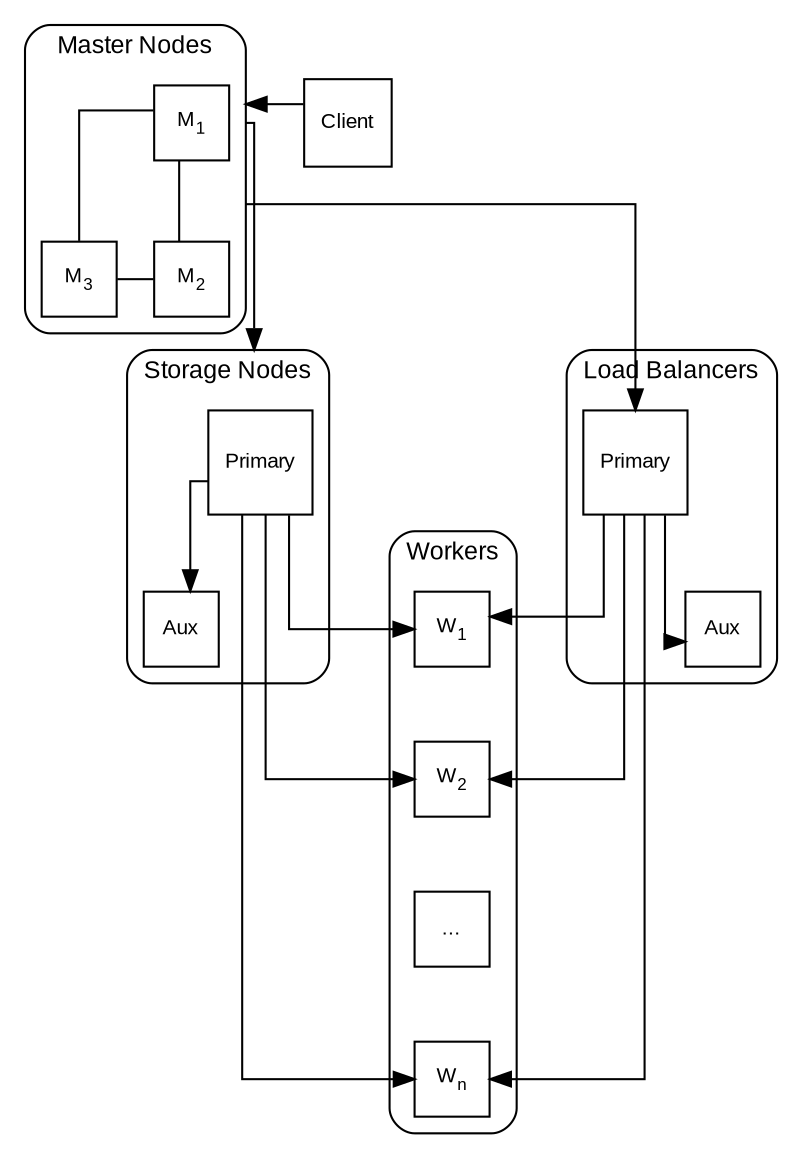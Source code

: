 digraph G {
  fontsize=12;
  fontname="Arial";
  node [fontsize=10, fontname="Arial", shape=square]
  splines=ortho;
  rankdir="TB";
  compound=true;
  subgraph cluster_0 {
    style=rounded;
    rank=same;
    M1 [label=<M<SUB>1</SUB>>]
    M2 [label=<M<SUB>2</SUB>>]
    M3 [label=<M<SUB>3</SUB>>]
    M1 -> {M2 M3} [arrowhead=none]
    M2 -> M3 [arrowhead=none]
    label = "Master Nodes";
  }

  subgraph cluster_1 {
    style=rounded;
    B1 [label="Primary"];
    B2 [label="Aux"];
    B1 -> B2
    label = "Load Balancers"
  }

  subgraph cluster_2 {
    style=rounded;
    W3 [label="..."]
    W1 [label=<W<SUB>1</SUB>>]
    W2 [label=<W<SUB>2</SUB>>]
    W4 [label=<W<SUB>n</SUB>>]
    W1 -> W2 -> W3 -> W4 [style=invis];
    label = "Workers"
  }

  subgraph cluster_3 {
    style=rounded;
    D1 [label="Primary"];
    D2 [label="Aux"];
    D1 -> D2
    label = "Storage Nodes"
  }

  M1 -> B1 [ltail=cluster_0, constraint=false];

  M1 -> D1 [ltail=cluster_0; lhead=cluster_3, constraint=false]

  B1 -> {W1, W2, W4}
  D1 -> {W1, W2, W4}

  M1 -> {D1, D2} [style=invis]
  M2 -> {D1, D2} [style=invis]
  M3 -> {D1, D2} [style=invis]

  C1 [label="Client"]
  C1 -> M1 [lhead=cluster_0, constraint=false, minlen=2]
}
